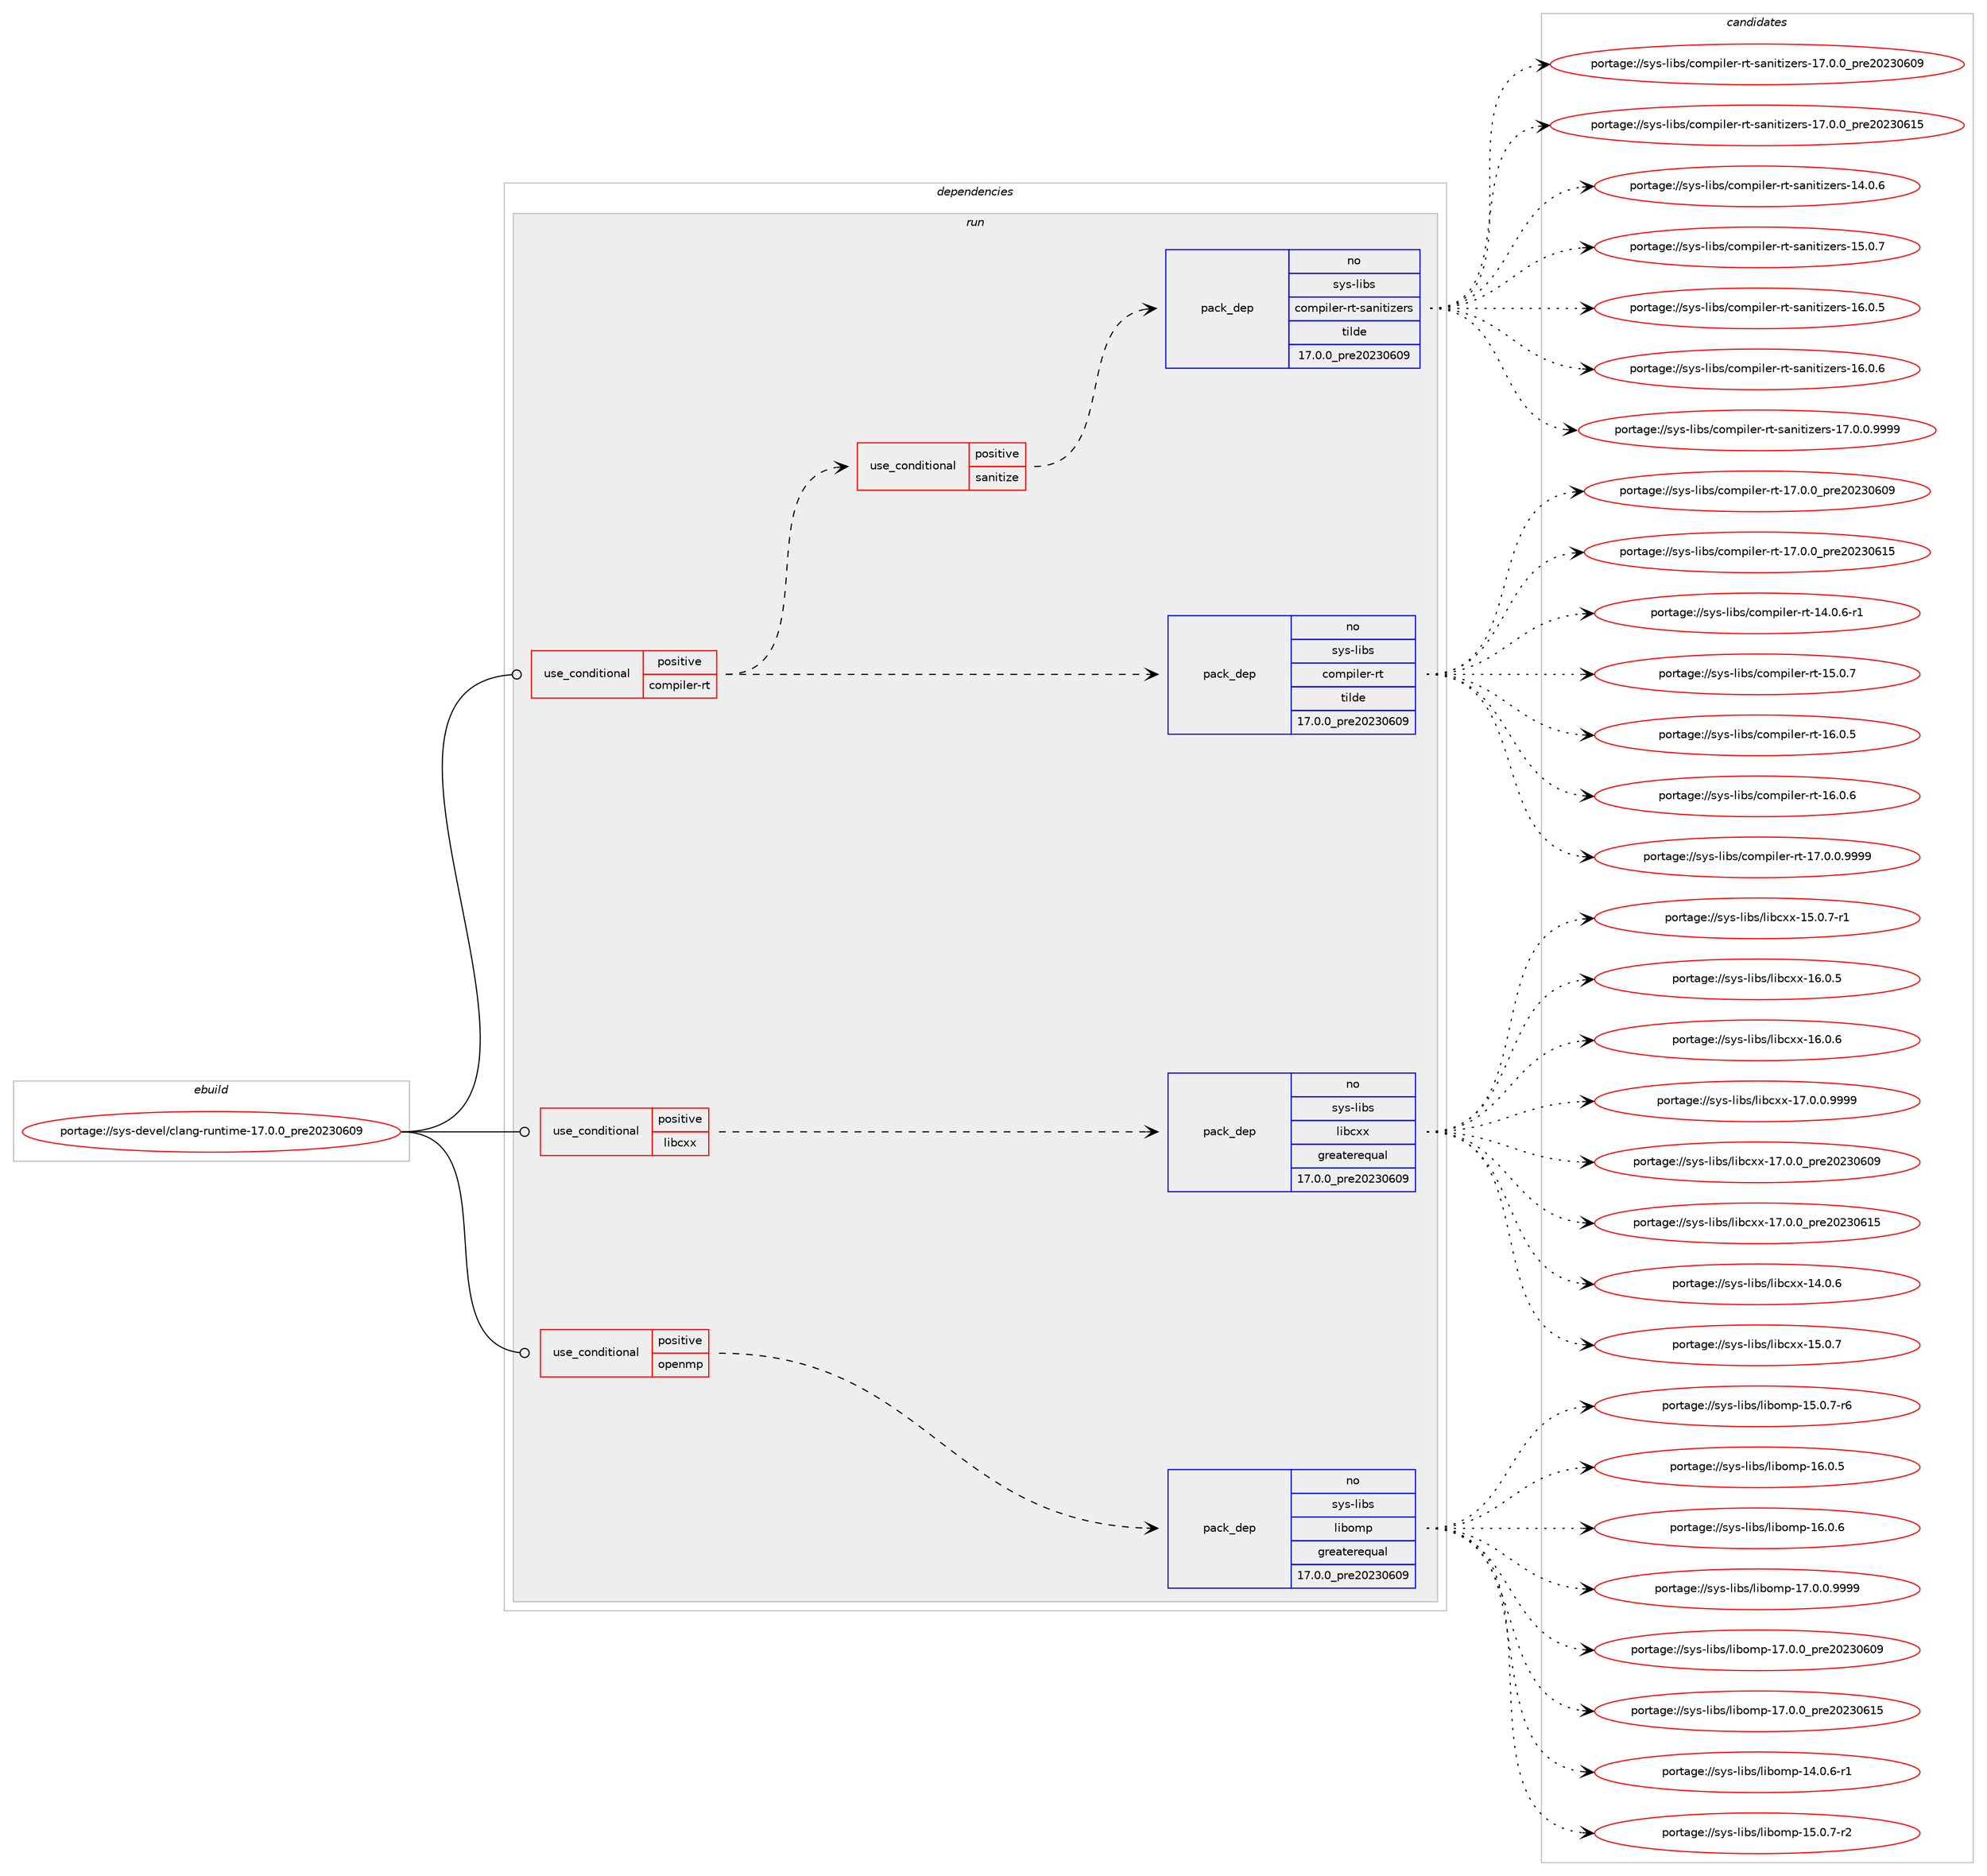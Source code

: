 digraph prolog {

# *************
# Graph options
# *************

newrank=true;
concentrate=true;
compound=true;
graph [rankdir=LR,fontname=Helvetica,fontsize=10,ranksep=1.5];#, ranksep=2.5, nodesep=0.2];
edge  [arrowhead=vee];
node  [fontname=Helvetica,fontsize=10];

# **********
# The ebuild
# **********

subgraph cluster_leftcol {
color=gray;
label=<<i>ebuild</i>>;
id [label="portage://sys-devel/clang-runtime-17.0.0_pre20230609", color=red, width=4, href="../sys-devel/clang-runtime-17.0.0_pre20230609.svg"];
}

# ****************
# The dependencies
# ****************

subgraph cluster_midcol {
color=gray;
label=<<i>dependencies</i>>;
subgraph cluster_compile {
fillcolor="#eeeeee";
style=filled;
label=<<i>compile</i>>;
}
subgraph cluster_compileandrun {
fillcolor="#eeeeee";
style=filled;
label=<<i>compile and run</i>>;
}
subgraph cluster_run {
fillcolor="#eeeeee";
style=filled;
label=<<i>run</i>>;
subgraph cond96 {
dependency248 [label=<<TABLE BORDER="0" CELLBORDER="1" CELLSPACING="0" CELLPADDING="4"><TR><TD ROWSPAN="3" CELLPADDING="10">use_conditional</TD></TR><TR><TD>positive</TD></TR><TR><TD>compiler-rt</TD></TR></TABLE>>, shape=none, color=red];
subgraph pack145 {
dependency249 [label=<<TABLE BORDER="0" CELLBORDER="1" CELLSPACING="0" CELLPADDING="4" WIDTH="220"><TR><TD ROWSPAN="6" CELLPADDING="30">pack_dep</TD></TR><TR><TD WIDTH="110">no</TD></TR><TR><TD>sys-libs</TD></TR><TR><TD>compiler-rt</TD></TR><TR><TD>tilde</TD></TR><TR><TD>17.0.0_pre20230609</TD></TR></TABLE>>, shape=none, color=blue];
}
dependency248:e -> dependency249:w [weight=20,style="dashed",arrowhead="vee"];
subgraph cond97 {
dependency250 [label=<<TABLE BORDER="0" CELLBORDER="1" CELLSPACING="0" CELLPADDING="4"><TR><TD ROWSPAN="3" CELLPADDING="10">use_conditional</TD></TR><TR><TD>positive</TD></TR><TR><TD>sanitize</TD></TR></TABLE>>, shape=none, color=red];
subgraph pack146 {
dependency251 [label=<<TABLE BORDER="0" CELLBORDER="1" CELLSPACING="0" CELLPADDING="4" WIDTH="220"><TR><TD ROWSPAN="6" CELLPADDING="30">pack_dep</TD></TR><TR><TD WIDTH="110">no</TD></TR><TR><TD>sys-libs</TD></TR><TR><TD>compiler-rt-sanitizers</TD></TR><TR><TD>tilde</TD></TR><TR><TD>17.0.0_pre20230609</TD></TR></TABLE>>, shape=none, color=blue];
}
dependency250:e -> dependency251:w [weight=20,style="dashed",arrowhead="vee"];
}
dependency248:e -> dependency250:w [weight=20,style="dashed",arrowhead="vee"];
}
id:e -> dependency248:w [weight=20,style="solid",arrowhead="odot"];
subgraph cond98 {
dependency252 [label=<<TABLE BORDER="0" CELLBORDER="1" CELLSPACING="0" CELLPADDING="4"><TR><TD ROWSPAN="3" CELLPADDING="10">use_conditional</TD></TR><TR><TD>positive</TD></TR><TR><TD>libcxx</TD></TR></TABLE>>, shape=none, color=red];
subgraph pack147 {
dependency253 [label=<<TABLE BORDER="0" CELLBORDER="1" CELLSPACING="0" CELLPADDING="4" WIDTH="220"><TR><TD ROWSPAN="6" CELLPADDING="30">pack_dep</TD></TR><TR><TD WIDTH="110">no</TD></TR><TR><TD>sys-libs</TD></TR><TR><TD>libcxx</TD></TR><TR><TD>greaterequal</TD></TR><TR><TD>17.0.0_pre20230609</TD></TR></TABLE>>, shape=none, color=blue];
}
dependency252:e -> dependency253:w [weight=20,style="dashed",arrowhead="vee"];
}
id:e -> dependency252:w [weight=20,style="solid",arrowhead="odot"];
subgraph cond99 {
dependency254 [label=<<TABLE BORDER="0" CELLBORDER="1" CELLSPACING="0" CELLPADDING="4"><TR><TD ROWSPAN="3" CELLPADDING="10">use_conditional</TD></TR><TR><TD>positive</TD></TR><TR><TD>openmp</TD></TR></TABLE>>, shape=none, color=red];
subgraph pack148 {
dependency255 [label=<<TABLE BORDER="0" CELLBORDER="1" CELLSPACING="0" CELLPADDING="4" WIDTH="220"><TR><TD ROWSPAN="6" CELLPADDING="30">pack_dep</TD></TR><TR><TD WIDTH="110">no</TD></TR><TR><TD>sys-libs</TD></TR><TR><TD>libomp</TD></TR><TR><TD>greaterequal</TD></TR><TR><TD>17.0.0_pre20230609</TD></TR></TABLE>>, shape=none, color=blue];
}
dependency254:e -> dependency255:w [weight=20,style="dashed",arrowhead="vee"];
}
id:e -> dependency254:w [weight=20,style="solid",arrowhead="odot"];
}
}

# **************
# The candidates
# **************

subgraph cluster_choices {
rank=same;
color=gray;
label=<<i>candidates</i>>;

subgraph choice145 {
color=black;
nodesep=1;
choice1151211154510810598115479911110911210510810111445114116454952464846544511449 [label="portage://sys-libs/compiler-rt-14.0.6-r1", color=red, width=4,href="../sys-libs/compiler-rt-14.0.6-r1.svg"];
choice115121115451081059811547991111091121051081011144511411645495346484655 [label="portage://sys-libs/compiler-rt-15.0.7", color=red, width=4,href="../sys-libs/compiler-rt-15.0.7.svg"];
choice115121115451081059811547991111091121051081011144511411645495446484653 [label="portage://sys-libs/compiler-rt-16.0.5", color=red, width=4,href="../sys-libs/compiler-rt-16.0.5.svg"];
choice115121115451081059811547991111091121051081011144511411645495446484654 [label="portage://sys-libs/compiler-rt-16.0.6", color=red, width=4,href="../sys-libs/compiler-rt-16.0.6.svg"];
choice1151211154510810598115479911110911210510810111445114116454955464846484657575757 [label="portage://sys-libs/compiler-rt-17.0.0.9999", color=red, width=4,href="../sys-libs/compiler-rt-17.0.0.9999.svg"];
choice115121115451081059811547991111091121051081011144511411645495546484648951121141015048505148544857 [label="portage://sys-libs/compiler-rt-17.0.0_pre20230609", color=red, width=4,href="../sys-libs/compiler-rt-17.0.0_pre20230609.svg"];
choice115121115451081059811547991111091121051081011144511411645495546484648951121141015048505148544953 [label="portage://sys-libs/compiler-rt-17.0.0_pre20230615", color=red, width=4,href="../sys-libs/compiler-rt-17.0.0_pre20230615.svg"];
dependency249:e -> choice1151211154510810598115479911110911210510810111445114116454952464846544511449:w [style=dotted,weight="100"];
dependency249:e -> choice115121115451081059811547991111091121051081011144511411645495346484655:w [style=dotted,weight="100"];
dependency249:e -> choice115121115451081059811547991111091121051081011144511411645495446484653:w [style=dotted,weight="100"];
dependency249:e -> choice115121115451081059811547991111091121051081011144511411645495446484654:w [style=dotted,weight="100"];
dependency249:e -> choice1151211154510810598115479911110911210510810111445114116454955464846484657575757:w [style=dotted,weight="100"];
dependency249:e -> choice115121115451081059811547991111091121051081011144511411645495546484648951121141015048505148544857:w [style=dotted,weight="100"];
dependency249:e -> choice115121115451081059811547991111091121051081011144511411645495546484648951121141015048505148544953:w [style=dotted,weight="100"];
}
subgraph choice146 {
color=black;
nodesep=1;
choice1151211154510810598115479911110911210510810111445114116451159711010511610512210111411545495246484654 [label="portage://sys-libs/compiler-rt-sanitizers-14.0.6", color=red, width=4,href="../sys-libs/compiler-rt-sanitizers-14.0.6.svg"];
choice1151211154510810598115479911110911210510810111445114116451159711010511610512210111411545495346484655 [label="portage://sys-libs/compiler-rt-sanitizers-15.0.7", color=red, width=4,href="../sys-libs/compiler-rt-sanitizers-15.0.7.svg"];
choice1151211154510810598115479911110911210510810111445114116451159711010511610512210111411545495446484653 [label="portage://sys-libs/compiler-rt-sanitizers-16.0.5", color=red, width=4,href="../sys-libs/compiler-rt-sanitizers-16.0.5.svg"];
choice1151211154510810598115479911110911210510810111445114116451159711010511610512210111411545495446484654 [label="portage://sys-libs/compiler-rt-sanitizers-16.0.6", color=red, width=4,href="../sys-libs/compiler-rt-sanitizers-16.0.6.svg"];
choice11512111545108105981154799111109112105108101114451141164511597110105116105122101114115454955464846484657575757 [label="portage://sys-libs/compiler-rt-sanitizers-17.0.0.9999", color=red, width=4,href="../sys-libs/compiler-rt-sanitizers-17.0.0.9999.svg"];
choice1151211154510810598115479911110911210510810111445114116451159711010511610512210111411545495546484648951121141015048505148544857 [label="portage://sys-libs/compiler-rt-sanitizers-17.0.0_pre20230609", color=red, width=4,href="../sys-libs/compiler-rt-sanitizers-17.0.0_pre20230609.svg"];
choice1151211154510810598115479911110911210510810111445114116451159711010511610512210111411545495546484648951121141015048505148544953 [label="portage://sys-libs/compiler-rt-sanitizers-17.0.0_pre20230615", color=red, width=4,href="../sys-libs/compiler-rt-sanitizers-17.0.0_pre20230615.svg"];
dependency251:e -> choice1151211154510810598115479911110911210510810111445114116451159711010511610512210111411545495246484654:w [style=dotted,weight="100"];
dependency251:e -> choice1151211154510810598115479911110911210510810111445114116451159711010511610512210111411545495346484655:w [style=dotted,weight="100"];
dependency251:e -> choice1151211154510810598115479911110911210510810111445114116451159711010511610512210111411545495446484653:w [style=dotted,weight="100"];
dependency251:e -> choice1151211154510810598115479911110911210510810111445114116451159711010511610512210111411545495446484654:w [style=dotted,weight="100"];
dependency251:e -> choice11512111545108105981154799111109112105108101114451141164511597110105116105122101114115454955464846484657575757:w [style=dotted,weight="100"];
dependency251:e -> choice1151211154510810598115479911110911210510810111445114116451159711010511610512210111411545495546484648951121141015048505148544857:w [style=dotted,weight="100"];
dependency251:e -> choice1151211154510810598115479911110911210510810111445114116451159711010511610512210111411545495546484648951121141015048505148544953:w [style=dotted,weight="100"];
}
subgraph choice147 {
color=black;
nodesep=1;
choice115121115451081059811547108105989912012045495246484654 [label="portage://sys-libs/libcxx-14.0.6", color=red, width=4,href="../sys-libs/libcxx-14.0.6.svg"];
choice115121115451081059811547108105989912012045495346484655 [label="portage://sys-libs/libcxx-15.0.7", color=red, width=4,href="../sys-libs/libcxx-15.0.7.svg"];
choice1151211154510810598115471081059899120120454953464846554511449 [label="portage://sys-libs/libcxx-15.0.7-r1", color=red, width=4,href="../sys-libs/libcxx-15.0.7-r1.svg"];
choice115121115451081059811547108105989912012045495446484653 [label="portage://sys-libs/libcxx-16.0.5", color=red, width=4,href="../sys-libs/libcxx-16.0.5.svg"];
choice115121115451081059811547108105989912012045495446484654 [label="portage://sys-libs/libcxx-16.0.6", color=red, width=4,href="../sys-libs/libcxx-16.0.6.svg"];
choice1151211154510810598115471081059899120120454955464846484657575757 [label="portage://sys-libs/libcxx-17.0.0.9999", color=red, width=4,href="../sys-libs/libcxx-17.0.0.9999.svg"];
choice115121115451081059811547108105989912012045495546484648951121141015048505148544857 [label="portage://sys-libs/libcxx-17.0.0_pre20230609", color=red, width=4,href="../sys-libs/libcxx-17.0.0_pre20230609.svg"];
choice115121115451081059811547108105989912012045495546484648951121141015048505148544953 [label="portage://sys-libs/libcxx-17.0.0_pre20230615", color=red, width=4,href="../sys-libs/libcxx-17.0.0_pre20230615.svg"];
dependency253:e -> choice115121115451081059811547108105989912012045495246484654:w [style=dotted,weight="100"];
dependency253:e -> choice115121115451081059811547108105989912012045495346484655:w [style=dotted,weight="100"];
dependency253:e -> choice1151211154510810598115471081059899120120454953464846554511449:w [style=dotted,weight="100"];
dependency253:e -> choice115121115451081059811547108105989912012045495446484653:w [style=dotted,weight="100"];
dependency253:e -> choice115121115451081059811547108105989912012045495446484654:w [style=dotted,weight="100"];
dependency253:e -> choice1151211154510810598115471081059899120120454955464846484657575757:w [style=dotted,weight="100"];
dependency253:e -> choice115121115451081059811547108105989912012045495546484648951121141015048505148544857:w [style=dotted,weight="100"];
dependency253:e -> choice115121115451081059811547108105989912012045495546484648951121141015048505148544953:w [style=dotted,weight="100"];
}
subgraph choice148 {
color=black;
nodesep=1;
choice11512111545108105981154710810598111109112454952464846544511449 [label="portage://sys-libs/libomp-14.0.6-r1", color=red, width=4,href="../sys-libs/libomp-14.0.6-r1.svg"];
choice11512111545108105981154710810598111109112454953464846554511450 [label="portage://sys-libs/libomp-15.0.7-r2", color=red, width=4,href="../sys-libs/libomp-15.0.7-r2.svg"];
choice11512111545108105981154710810598111109112454953464846554511454 [label="portage://sys-libs/libomp-15.0.7-r6", color=red, width=4,href="../sys-libs/libomp-15.0.7-r6.svg"];
choice1151211154510810598115471081059811110911245495446484653 [label="portage://sys-libs/libomp-16.0.5", color=red, width=4,href="../sys-libs/libomp-16.0.5.svg"];
choice1151211154510810598115471081059811110911245495446484654 [label="portage://sys-libs/libomp-16.0.6", color=red, width=4,href="../sys-libs/libomp-16.0.6.svg"];
choice11512111545108105981154710810598111109112454955464846484657575757 [label="portage://sys-libs/libomp-17.0.0.9999", color=red, width=4,href="../sys-libs/libomp-17.0.0.9999.svg"];
choice1151211154510810598115471081059811110911245495546484648951121141015048505148544857 [label="portage://sys-libs/libomp-17.0.0_pre20230609", color=red, width=4,href="../sys-libs/libomp-17.0.0_pre20230609.svg"];
choice1151211154510810598115471081059811110911245495546484648951121141015048505148544953 [label="portage://sys-libs/libomp-17.0.0_pre20230615", color=red, width=4,href="../sys-libs/libomp-17.0.0_pre20230615.svg"];
dependency255:e -> choice11512111545108105981154710810598111109112454952464846544511449:w [style=dotted,weight="100"];
dependency255:e -> choice11512111545108105981154710810598111109112454953464846554511450:w [style=dotted,weight="100"];
dependency255:e -> choice11512111545108105981154710810598111109112454953464846554511454:w [style=dotted,weight="100"];
dependency255:e -> choice1151211154510810598115471081059811110911245495446484653:w [style=dotted,weight="100"];
dependency255:e -> choice1151211154510810598115471081059811110911245495446484654:w [style=dotted,weight="100"];
dependency255:e -> choice11512111545108105981154710810598111109112454955464846484657575757:w [style=dotted,weight="100"];
dependency255:e -> choice1151211154510810598115471081059811110911245495546484648951121141015048505148544857:w [style=dotted,weight="100"];
dependency255:e -> choice1151211154510810598115471081059811110911245495546484648951121141015048505148544953:w [style=dotted,weight="100"];
}
}

}
